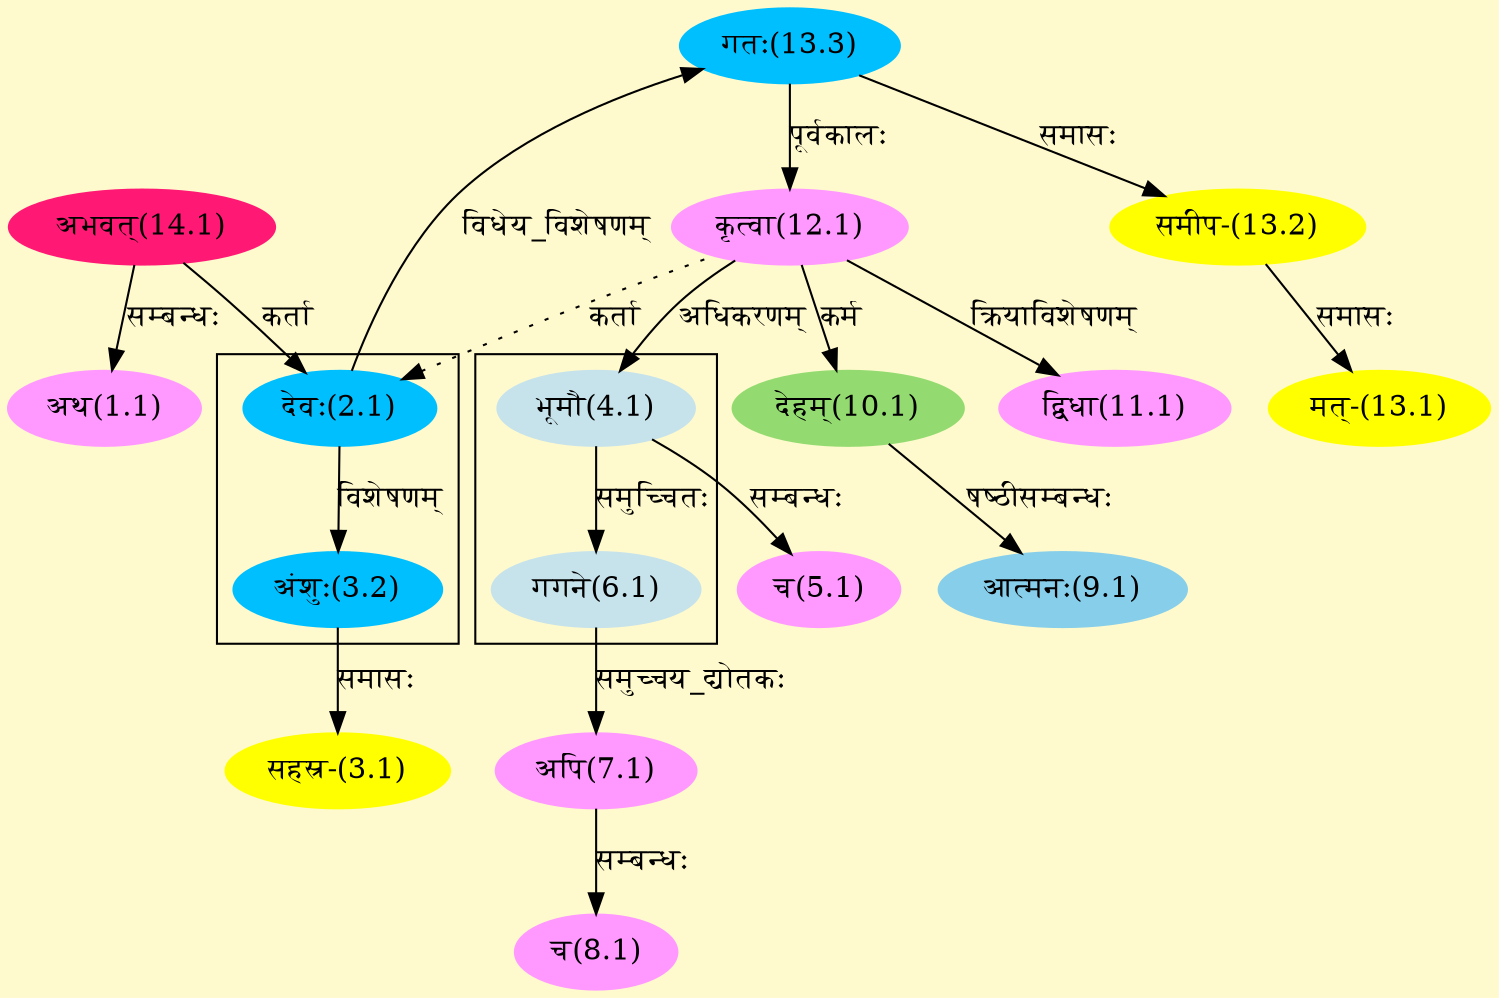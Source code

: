 digraph G{
rankdir=BT;
 compound=true;
 bgcolor="lemonchiffon1";

subgraph cluster_1{
Node3_2 [style=filled, color="#00BFFF" label = "अंशुः(3.2)"]
Node2_1 [style=filled, color="#00BFFF" label = "देवः(2.1)"]

}

subgraph cluster_2{
Node6_1 [style=filled, color="#C6E2EB" label = "गगने(6.1)"]
Node4_1 [style=filled, color="#C6E2EB" label = "भूमौ(4.1)"]

}
Node1_1 [style=filled, color="#FF99FF" label = "अथ(1.1)"]
Node14_1 [style=filled, color="#FF1975" label = "अभवत्(14.1)"]
Node2_1 [style=filled, color="#00BFFF" label = "देवः(2.1)"]
Node12_1 [style=filled, color="#FF99FF" label = "कृत्वा(12.1)"]
Node3_1 [style=filled, color="#FFFF00" label = "सहस्र-(3.1)"]
Node3_2 [style=filled, color="#00BFFF" label = "अंशुः(3.2)"]
Node4_1 [style=filled, color="#C6E2EB" label = "भूमौ(4.1)"]
Node5_1 [style=filled, color="#FF99FF" label = "च(5.1)"]
Node7_1 [style=filled, color="#FF99FF" label = "अपि(7.1)"]
Node6_1 [style=filled, color="#C6E2EB" label = "गगने(6.1)"]
Node8_1 [style=filled, color="#FF99FF" label = "च(8.1)"]
Node9_1 [style=filled, color="#87CEEB" label = "आत्मनः(9.1)"]
Node10_1 [style=filled, color="#93DB70" label = "देहम्(10.1)"]
Node11_1 [style=filled, color="#FF99FF" label = "द्विधा(11.1)"]
Node13_3 [style=filled, color="#00BFFF" label = "गतः(13.3)"]
Node13_1 [style=filled, color="#FFFF00" label = "मत्-(13.1)"]
Node13_2 [style=filled, color="#FFFF00" label = "समीप-(13.2)"]
/* Start of Relations section */

Node1_1 -> Node14_1 [  label="सम्बन्धः"  dir="back" ]
Node2_1 -> Node14_1 [  label="कर्ता"  dir="back" ]
Node2_1 -> Node12_1 [ style=dotted label="कर्ता"  dir="back" ]
Node3_1 -> Node3_2 [  label="समासः"  dir="back" ]
Node3_2 -> Node2_1 [  label="विशेषणम्"  dir="back" ]
Node4_1 -> Node12_1 [  label="अधिकरणम्"  dir="back" ]
Node5_1 -> Node4_1 [  label="सम्बन्धः"  dir="back" ]
Node6_1 -> Node4_1 [  label="समुच्चितः"  dir="back" ]
Node7_1 -> Node6_1 [  label="समुच्चय_द्योतकः"  dir="back" ]
Node8_1 -> Node7_1 [  label="सम्बन्धः"  dir="back" ]
Node9_1 -> Node10_1 [  label="षष्ठीसम्बन्धः"  dir="back" ]
Node10_1 -> Node12_1 [  label="कर्म"  dir="back" ]
Node11_1 -> Node12_1 [  label="क्रियाविशेषणम्"  dir="back" ]
Node12_1 -> Node13_3 [  label="पूर्वकालः"  dir="back" ]
Node13_1 -> Node13_2 [  label="समासः"  dir="back" ]
Node13_2 -> Node13_3 [  label="समासः"  dir="back" ]
Node13_3 -> Node2_1 [  label="विधेय_विशेषणम्"  dir="back" ]
}

